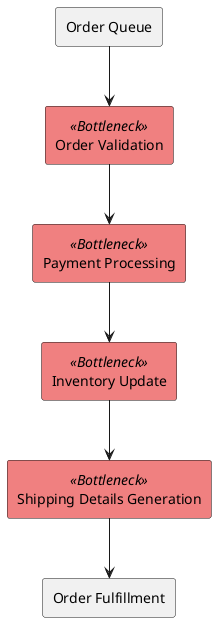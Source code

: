 @startuml
skinparam rectangle {
    BackgroundColor<<Bottleneck>> LightCoral
}

rectangle "Order Queue" as OrderQueue

rectangle "Order Validation" <<Bottleneck>> as OrderValidation
rectangle "Payment Processing" <<Bottleneck>> as PaymentProcessing
rectangle "Inventory Update" <<Bottleneck>> as InventoryUpdate
rectangle "Shipping Details Generation" <<Bottleneck>> as ShippingDetailsGeneration
rectangle "Order Fulfillment" as OrderFulfillment

OrderQueue --> OrderValidation
OrderValidation --> PaymentProcessing
PaymentProcessing --> InventoryUpdate
InventoryUpdate --> ShippingDetailsGeneration
ShippingDetailsGeneration --> OrderFulfillment

@enduml